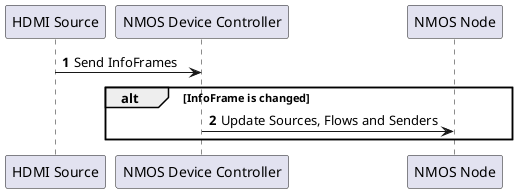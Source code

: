 @startuml
autonumber

"HDMI Source" -> "NMOS Device Controller": Send InfoFrames
alt InfoFrame is changed
    "NMOS Device Controller" -> "NMOS Node": Update Sources, Flows and Senders
end
@enduml
